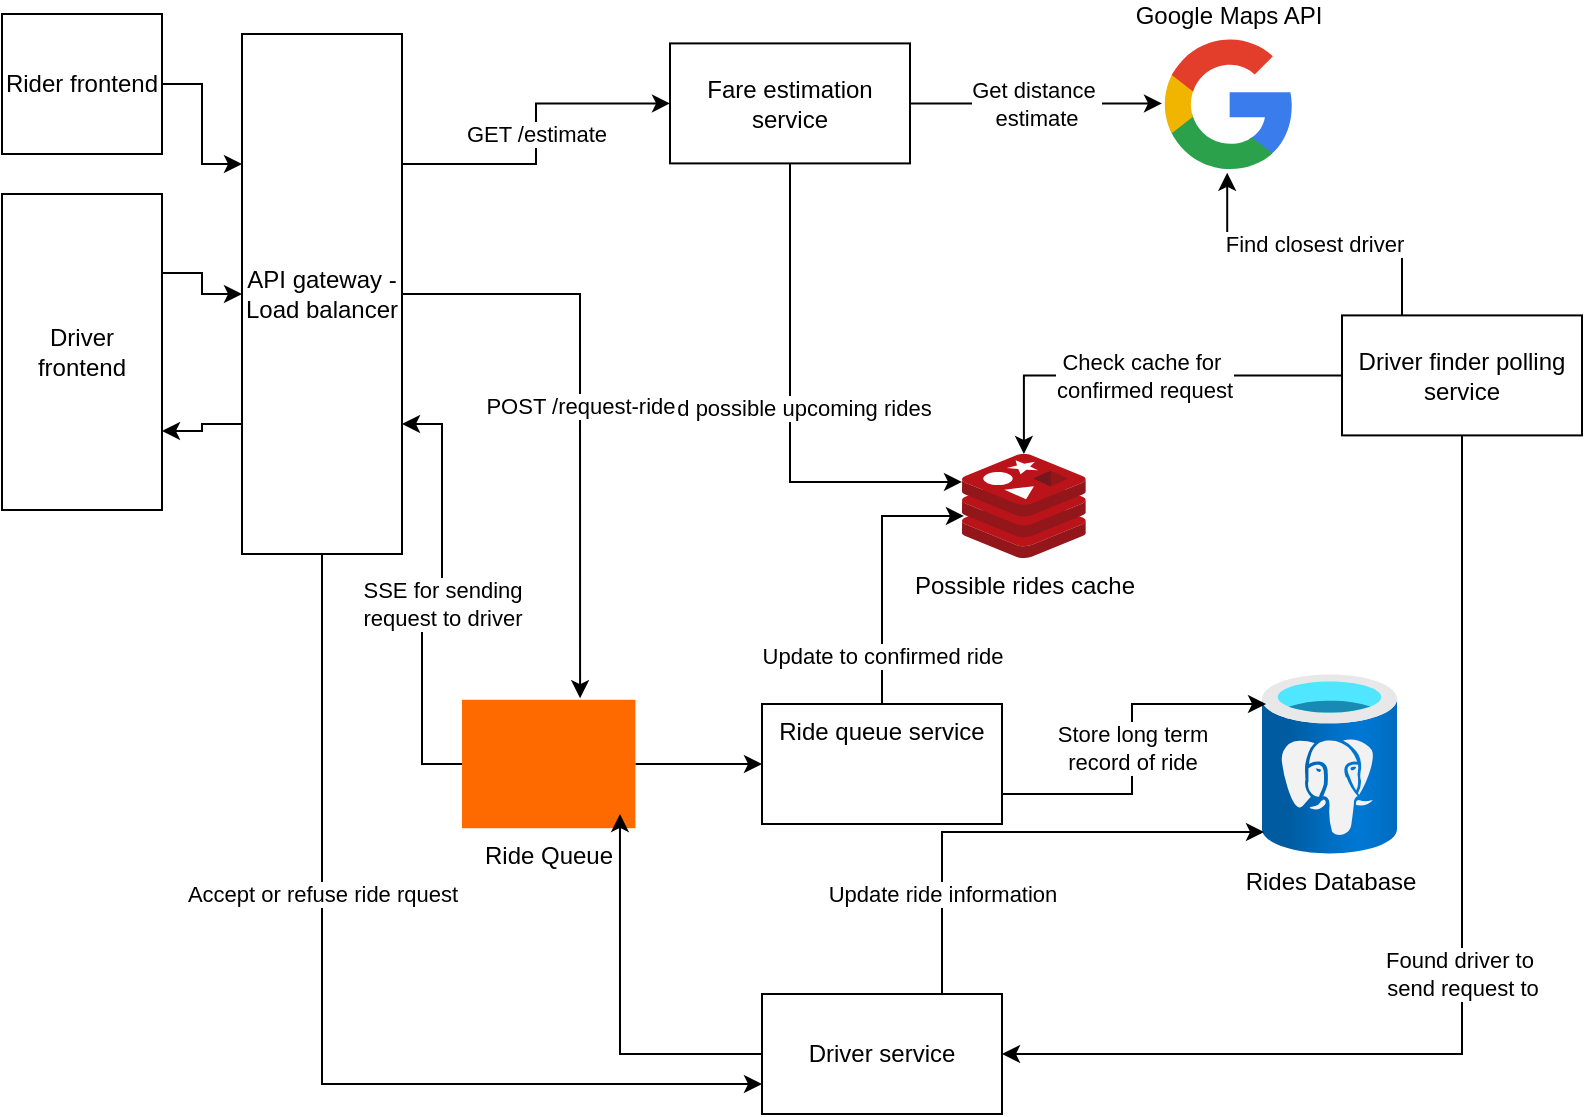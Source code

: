 <mxfile version="27.1.4">
  <diagram name="Page-1" id="vgfJBlm-sastvJkuR6_5">
    <mxGraphModel dx="1426" dy="751" grid="1" gridSize="10" guides="1" tooltips="1" connect="1" arrows="1" fold="1" page="1" pageScale="1" pageWidth="827" pageHeight="1169" math="0" shadow="0">
      <root>
        <mxCell id="0" />
        <mxCell id="1" parent="0" />
        <mxCell id="x9NQsn565UukbJ-uFtt1-26" style="edgeStyle=orthogonalEdgeStyle;rounded=0;orthogonalLoop=1;jettySize=auto;html=1;exitX=1;exitY=0.5;exitDx=0;exitDy=0;entryX=0;entryY=0.25;entryDx=0;entryDy=0;" edge="1" parent="1" source="x9NQsn565UukbJ-uFtt1-1" target="x9NQsn565UukbJ-uFtt1-2">
          <mxGeometry relative="1" as="geometry" />
        </mxCell>
        <mxCell id="x9NQsn565UukbJ-uFtt1-1" value="Rider frontend" style="rounded=0;whiteSpace=wrap;html=1;" vertex="1" parent="1">
          <mxGeometry x="20" y="80" width="80" height="70" as="geometry" />
        </mxCell>
        <mxCell id="x9NQsn565UukbJ-uFtt1-6" value="GET /estimate" style="edgeStyle=orthogonalEdgeStyle;rounded=0;orthogonalLoop=1;jettySize=auto;html=1;exitX=1;exitY=0.25;exitDx=0;exitDy=0;entryX=0;entryY=0.5;entryDx=0;entryDy=0;" edge="1" parent="1" source="x9NQsn565UukbJ-uFtt1-2" target="x9NQsn565UukbJ-uFtt1-4">
          <mxGeometry relative="1" as="geometry" />
        </mxCell>
        <mxCell id="x9NQsn565UukbJ-uFtt1-30" style="edgeStyle=orthogonalEdgeStyle;rounded=0;orthogonalLoop=1;jettySize=auto;html=1;exitX=0;exitY=0.75;exitDx=0;exitDy=0;entryX=1;entryY=0.75;entryDx=0;entryDy=0;" edge="1" parent="1" source="x9NQsn565UukbJ-uFtt1-2" target="x9NQsn565UukbJ-uFtt1-24">
          <mxGeometry relative="1" as="geometry" />
        </mxCell>
        <mxCell id="x9NQsn565UukbJ-uFtt1-41" value="Accept or refuse ride rquest" style="edgeStyle=orthogonalEdgeStyle;rounded=0;orthogonalLoop=1;jettySize=auto;html=1;exitX=0.5;exitY=1;exitDx=0;exitDy=0;entryX=0;entryY=0.75;entryDx=0;entryDy=0;" edge="1" parent="1" source="x9NQsn565UukbJ-uFtt1-2" target="x9NQsn565UukbJ-uFtt1-34">
          <mxGeometry x="-0.299" relative="1" as="geometry">
            <mxPoint as="offset" />
          </mxGeometry>
        </mxCell>
        <mxCell id="x9NQsn565UukbJ-uFtt1-2" value="API gateway - Load balancer" style="rounded=0;whiteSpace=wrap;html=1;" vertex="1" parent="1">
          <mxGeometry x="140" y="90" width="80" height="260" as="geometry" />
        </mxCell>
        <mxCell id="x9NQsn565UukbJ-uFtt1-9" value="Get distance&amp;nbsp;&lt;div&gt;estimate&lt;/div&gt;" style="edgeStyle=orthogonalEdgeStyle;rounded=0;orthogonalLoop=1;jettySize=auto;html=1;exitX=1;exitY=0.5;exitDx=0;exitDy=0;" edge="1" parent="1" source="x9NQsn565UukbJ-uFtt1-4" target="x9NQsn565UukbJ-uFtt1-8">
          <mxGeometry relative="1" as="geometry" />
        </mxCell>
        <mxCell id="x9NQsn565UukbJ-uFtt1-4" value="Fare estimation service" style="rounded=0;whiteSpace=wrap;html=1;" vertex="1" parent="1">
          <mxGeometry x="354" y="94.7" width="120" height="60" as="geometry" />
        </mxCell>
        <mxCell id="x9NQsn565UukbJ-uFtt1-5" value="Possible rides cache" style="image;sketch=0;aspect=fixed;html=1;points=[];align=center;fontSize=12;image=img/lib/mscae/Cache_Redis_Product.svg;" vertex="1" parent="1">
          <mxGeometry x="500" y="300" width="61.9" height="52" as="geometry" />
        </mxCell>
        <mxCell id="x9NQsn565UukbJ-uFtt1-7" value="Add possible upcoming rides" style="edgeStyle=orthogonalEdgeStyle;rounded=0;orthogonalLoop=1;jettySize=auto;html=1;exitX=0.5;exitY=1;exitDx=0;exitDy=0;entryX=0;entryY=0.269;entryDx=0;entryDy=0;entryPerimeter=0;" edge="1" parent="1" source="x9NQsn565UukbJ-uFtt1-4" target="x9NQsn565UukbJ-uFtt1-5">
          <mxGeometry relative="1" as="geometry" />
        </mxCell>
        <mxCell id="x9NQsn565UukbJ-uFtt1-8" value="Google Maps API" style="dashed=0;outlineConnect=0;html=1;align=center;labelPosition=center;verticalLabelPosition=top;verticalAlign=bottom;shape=mxgraph.weblogos.google" vertex="1" parent="1">
          <mxGeometry x="600" y="90" width="65.2" height="69.4" as="geometry" />
        </mxCell>
        <mxCell id="x9NQsn565UukbJ-uFtt1-10" value="Rides Database" style="image;aspect=fixed;html=1;points=[];align=center;fontSize=12;image=img/lib/azure2/databases/Azure_Database_PostgreSQL_Server.svg;" vertex="1" parent="1">
          <mxGeometry x="650" y="410" width="67.5" height="90" as="geometry" />
        </mxCell>
        <mxCell id="x9NQsn565UukbJ-uFtt1-16" value="" style="edgeStyle=orthogonalEdgeStyle;rounded=0;orthogonalLoop=1;jettySize=auto;html=1;" edge="1" parent="1" source="x9NQsn565UukbJ-uFtt1-11" target="x9NQsn565UukbJ-uFtt1-15">
          <mxGeometry relative="1" as="geometry" />
        </mxCell>
        <mxCell id="x9NQsn565UukbJ-uFtt1-40" value="SSE for sending&lt;div&gt;request to driver&lt;/div&gt;" style="edgeStyle=orthogonalEdgeStyle;rounded=0;orthogonalLoop=1;jettySize=auto;html=1;entryX=1;entryY=0.75;entryDx=0;entryDy=0;" edge="1" parent="1" source="x9NQsn565UukbJ-uFtt1-11" target="x9NQsn565UukbJ-uFtt1-2">
          <mxGeometry relative="1" as="geometry">
            <mxPoint x="260" y="300" as="targetPoint" />
          </mxGeometry>
        </mxCell>
        <mxCell id="x9NQsn565UukbJ-uFtt1-11" value="Ride Queue" style="points=[];aspect=fixed;html=1;align=center;shadow=0;dashed=0;fillColor=#FF6A00;strokeColor=none;shape=mxgraph.alibaba_cloud.kafka;labelPosition=center;verticalLabelPosition=bottom;verticalAlign=top;" vertex="1" parent="1">
          <mxGeometry x="250" y="422.89" width="86.7" height="64.22" as="geometry" />
        </mxCell>
        <mxCell id="x9NQsn565UukbJ-uFtt1-12" value="POST /request-ride" style="edgeStyle=orthogonalEdgeStyle;rounded=0;orthogonalLoop=1;jettySize=auto;html=1;exitX=1;exitY=0.5;exitDx=0;exitDy=0;entryX=0.681;entryY=-0.012;entryDx=0;entryDy=0;entryPerimeter=0;" edge="1" parent="1" source="x9NQsn565UukbJ-uFtt1-2" target="x9NQsn565UukbJ-uFtt1-11">
          <mxGeometry relative="1" as="geometry" />
        </mxCell>
        <mxCell id="x9NQsn565UukbJ-uFtt1-15" value="Ride queue service" style="whiteSpace=wrap;html=1;verticalAlign=top;shadow=0;dashed=0;align=center;" vertex="1" parent="1">
          <mxGeometry x="400.0" y="425.0" width="120" height="60" as="geometry" />
        </mxCell>
        <mxCell id="x9NQsn565UukbJ-uFtt1-18" value="Store long term&lt;div&gt;record of ride&lt;/div&gt;" style="edgeStyle=orthogonalEdgeStyle;rounded=0;orthogonalLoop=1;jettySize=auto;html=1;exitX=1;exitY=0.75;exitDx=0;exitDy=0;entryX=0.03;entryY=0.167;entryDx=0;entryDy=0;entryPerimeter=0;" edge="1" parent="1" source="x9NQsn565UukbJ-uFtt1-15" target="x9NQsn565UukbJ-uFtt1-10">
          <mxGeometry relative="1" as="geometry" />
        </mxCell>
        <mxCell id="x9NQsn565UukbJ-uFtt1-22" value="Check cache for&amp;nbsp;&lt;div&gt;confirmed request&lt;/div&gt;" style="edgeStyle=orthogonalEdgeStyle;rounded=0;orthogonalLoop=1;jettySize=auto;html=1;exitX=0;exitY=0.5;exitDx=0;exitDy=0;" edge="1" parent="1" source="x9NQsn565UukbJ-uFtt1-21" target="x9NQsn565UukbJ-uFtt1-5">
          <mxGeometry relative="1" as="geometry" />
        </mxCell>
        <mxCell id="x9NQsn565UukbJ-uFtt1-23" value="Find closest driver" style="edgeStyle=orthogonalEdgeStyle;rounded=0;orthogonalLoop=1;jettySize=auto;html=1;exitX=0.25;exitY=0;exitDx=0;exitDy=0;" edge="1" parent="1" source="x9NQsn565UukbJ-uFtt1-21" target="x9NQsn565UukbJ-uFtt1-8">
          <mxGeometry relative="1" as="geometry">
            <mxPoint x="690" y="120" as="targetPoint" />
          </mxGeometry>
        </mxCell>
        <mxCell id="x9NQsn565UukbJ-uFtt1-37" value="Found driver to&amp;nbsp;&lt;div&gt;send request to&lt;/div&gt;" style="edgeStyle=orthogonalEdgeStyle;rounded=0;orthogonalLoop=1;jettySize=auto;html=1;exitX=0.5;exitY=1;exitDx=0;exitDy=0;entryX=1;entryY=0.5;entryDx=0;entryDy=0;" edge="1" parent="1" source="x9NQsn565UukbJ-uFtt1-21" target="x9NQsn565UukbJ-uFtt1-34">
          <mxGeometry relative="1" as="geometry" />
        </mxCell>
        <mxCell id="x9NQsn565UukbJ-uFtt1-21" value="Driver finder polling service" style="rounded=0;whiteSpace=wrap;html=1;" vertex="1" parent="1">
          <mxGeometry x="690" y="230.7" width="120" height="60" as="geometry" />
        </mxCell>
        <mxCell id="x9NQsn565UukbJ-uFtt1-29" style="edgeStyle=orthogonalEdgeStyle;rounded=0;orthogonalLoop=1;jettySize=auto;html=1;exitX=1;exitY=0.25;exitDx=0;exitDy=0;entryX=0;entryY=0.5;entryDx=0;entryDy=0;" edge="1" parent="1" source="x9NQsn565UukbJ-uFtt1-24" target="x9NQsn565UukbJ-uFtt1-2">
          <mxGeometry relative="1" as="geometry" />
        </mxCell>
        <mxCell id="x9NQsn565UukbJ-uFtt1-24" value="Driver frontend" style="rounded=0;whiteSpace=wrap;html=1;" vertex="1" parent="1">
          <mxGeometry x="20" y="170" width="80" height="158" as="geometry" />
        </mxCell>
        <mxCell id="x9NQsn565UukbJ-uFtt1-31" style="edgeStyle=orthogonalEdgeStyle;rounded=0;orthogonalLoop=1;jettySize=auto;html=1;exitX=0.5;exitY=0;exitDx=0;exitDy=0;entryX=0.016;entryY=0.596;entryDx=0;entryDy=0;entryPerimeter=0;" edge="1" parent="1" source="x9NQsn565UukbJ-uFtt1-15" target="x9NQsn565UukbJ-uFtt1-5">
          <mxGeometry relative="1" as="geometry" />
        </mxCell>
        <mxCell id="x9NQsn565UukbJ-uFtt1-32" value="Update to confirmed ride" style="edgeLabel;html=1;align=center;verticalAlign=middle;resizable=0;points=[];" vertex="1" connectable="0" parent="x9NQsn565UukbJ-uFtt1-31">
          <mxGeometry x="-0.059" y="-1" relative="1" as="geometry">
            <mxPoint x="-1" y="39" as="offset" />
          </mxGeometry>
        </mxCell>
        <mxCell id="x9NQsn565UukbJ-uFtt1-34" value="Driver service" style="rounded=0;whiteSpace=wrap;html=1;" vertex="1" parent="1">
          <mxGeometry x="400" y="570" width="120" height="60" as="geometry" />
        </mxCell>
        <mxCell id="x9NQsn565UukbJ-uFtt1-38" style="edgeStyle=orthogonalEdgeStyle;rounded=0;orthogonalLoop=1;jettySize=auto;html=1;exitX=0;exitY=0.5;exitDx=0;exitDy=0;entryX=0.911;entryY=0.889;entryDx=0;entryDy=0;entryPerimeter=0;" edge="1" parent="1" source="x9NQsn565UukbJ-uFtt1-34" target="x9NQsn565UukbJ-uFtt1-11">
          <mxGeometry relative="1" as="geometry" />
        </mxCell>
        <mxCell id="x9NQsn565UukbJ-uFtt1-42" value="Update ride information" style="edgeStyle=orthogonalEdgeStyle;rounded=0;orthogonalLoop=1;jettySize=auto;html=1;exitX=0.75;exitY=0;exitDx=0;exitDy=0;entryX=0.015;entryY=0.878;entryDx=0;entryDy=0;entryPerimeter=0;" edge="1" parent="1" source="x9NQsn565UukbJ-uFtt1-34" target="x9NQsn565UukbJ-uFtt1-10">
          <mxGeometry x="-0.587" relative="1" as="geometry">
            <mxPoint as="offset" />
          </mxGeometry>
        </mxCell>
      </root>
    </mxGraphModel>
  </diagram>
</mxfile>
